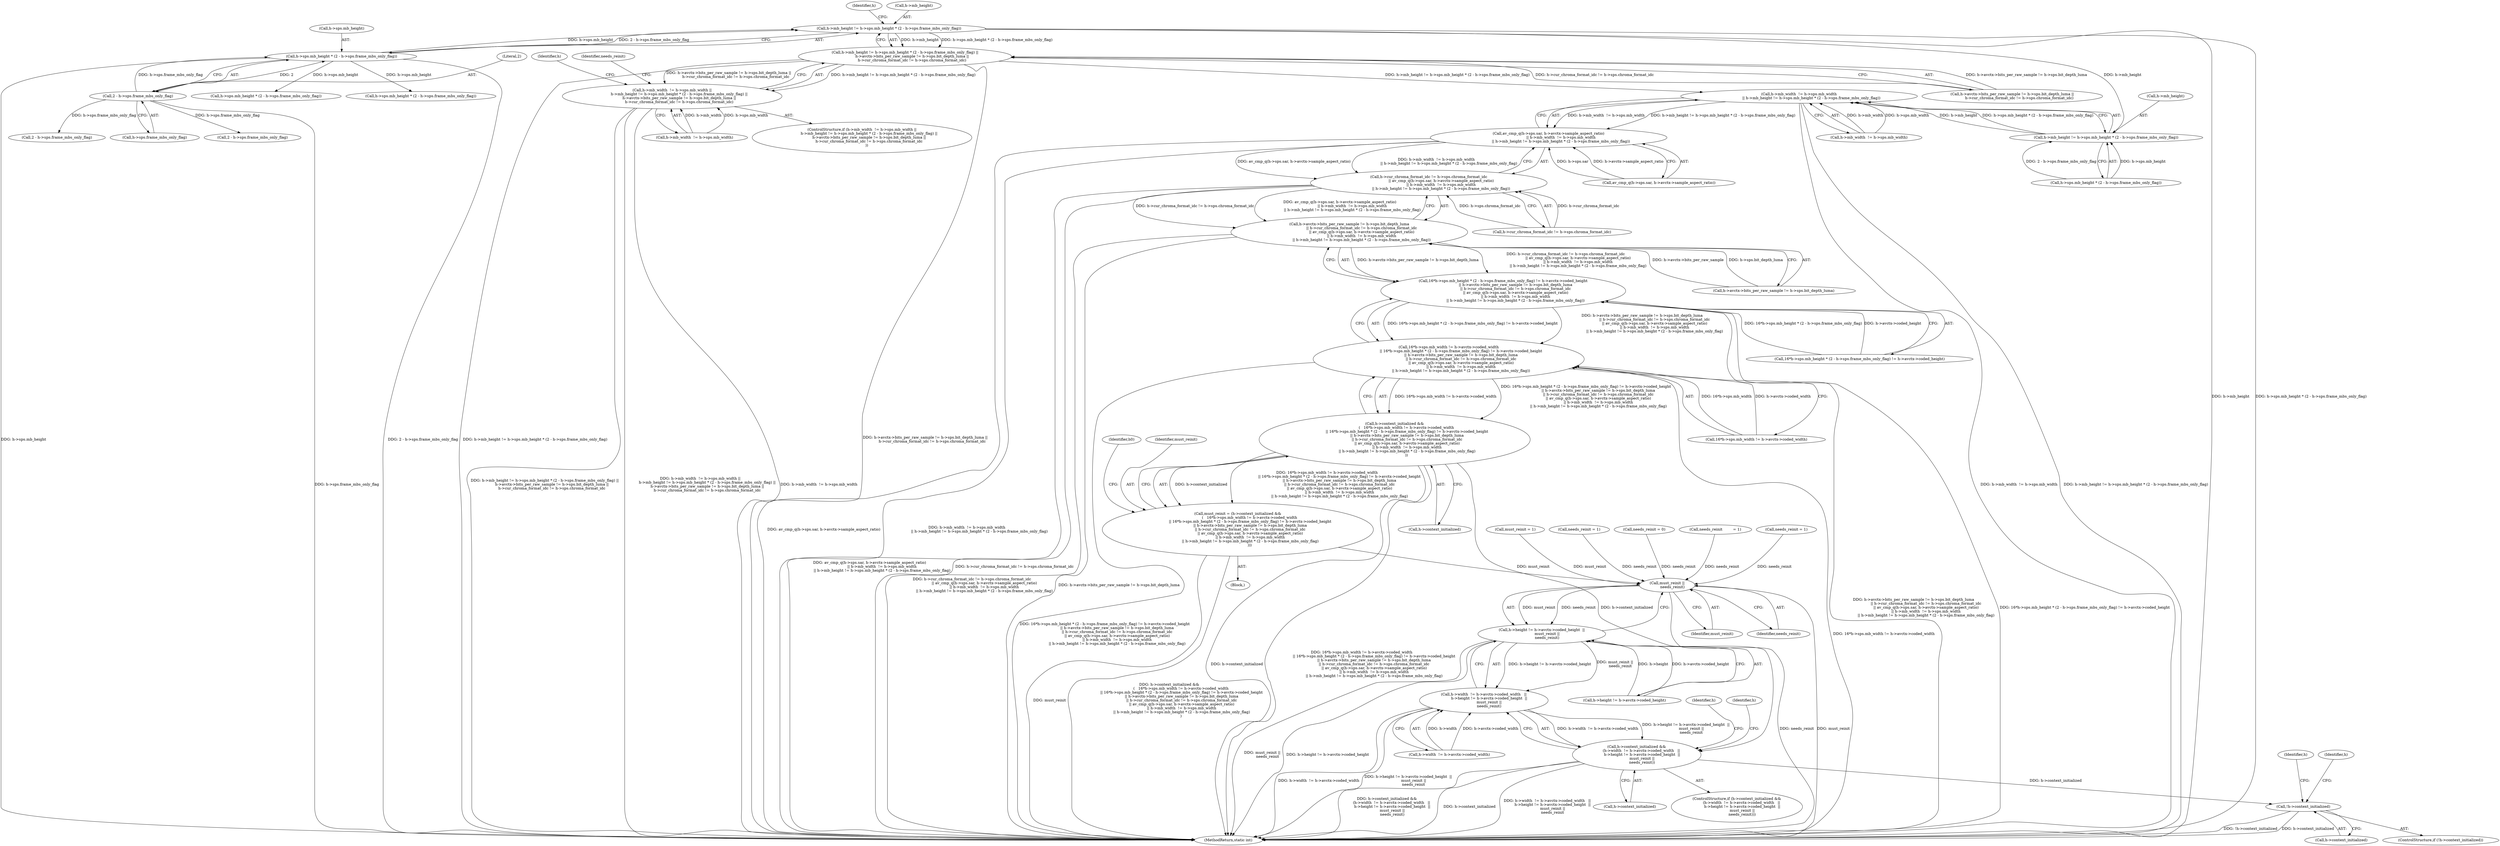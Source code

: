 digraph "0_FFmpeg_29ffeef5e73b8f41ff3a3f2242d356759c66f91f@pointer" {
"1000408" [label="(Call,h->mb_height != h->sps.mb_height * (2 - h->sps.frame_mbs_only_flag))"];
"1000412" [label="(Call,h->sps.mb_height * (2 - h->sps.frame_mbs_only_flag))"];
"1000418" [label="(Call,2 - h->sps.frame_mbs_only_flag)"];
"1000407" [label="(Call,h->mb_height != h->sps.mb_height * (2 - h->sps.frame_mbs_only_flag) ||\n            h->avctx->bits_per_raw_sample != h->sps.bit_depth_luma ||\n            h->cur_chroma_format_idc != h->sps.chroma_format_idc)"];
"1000397" [label="(Call,h->mb_width  != h->sps.mb_width ||\n            h->mb_height != h->sps.mb_height * (2 - h->sps.frame_mbs_only_flag) ||\n            h->avctx->bits_per_raw_sample != h->sps.bit_depth_luma ||\n            h->cur_chroma_format_idc != h->sps.chroma_format_idc)"];
"1000609" [label="(Call,h->mb_width  != h->sps.mb_width\n                     || h->mb_height != h->sps.mb_height * (2 - h->sps.frame_mbs_only_flag))"];
"1000597" [label="(Call,av_cmp_q(h->sps.sar, h->avctx->sample_aspect_ratio)\n                     || h->mb_width  != h->sps.mb_width\n                     || h->mb_height != h->sps.mb_height * (2 - h->sps.frame_mbs_only_flag))"];
"1000587" [label="(Call,h->cur_chroma_format_idc != h->sps.chroma_format_idc\n                     || av_cmp_q(h->sps.sar, h->avctx->sample_aspect_ratio)\n                     || h->mb_width  != h->sps.mb_width\n                     || h->mb_height != h->sps.mb_height * (2 - h->sps.frame_mbs_only_flag))"];
"1000575" [label="(Call,h->avctx->bits_per_raw_sample != h->sps.bit_depth_luma\n                     || h->cur_chroma_format_idc != h->sps.chroma_format_idc\n                     || av_cmp_q(h->sps.sar, h->avctx->sample_aspect_ratio)\n                     || h->mb_width  != h->sps.mb_width\n                     || h->mb_height != h->sps.mb_height * (2 - h->sps.frame_mbs_only_flag))"];
"1000553" [label="(Call,16*h->sps.mb_height * (2 - h->sps.frame_mbs_only_flag) != h->avctx->coded_height\n                     || h->avctx->bits_per_raw_sample != h->sps.bit_depth_luma\n                     || h->cur_chroma_format_idc != h->sps.chroma_format_idc\n                     || av_cmp_q(h->sps.sar, h->avctx->sample_aspect_ratio)\n                     || h->mb_width  != h->sps.mb_width\n                     || h->mb_height != h->sps.mb_height * (2 - h->sps.frame_mbs_only_flag))"];
"1000539" [label="(Call,16*h->sps.mb_width != h->avctx->coded_width\n                     || 16*h->sps.mb_height * (2 - h->sps.frame_mbs_only_flag) != h->avctx->coded_height\n                     || h->avctx->bits_per_raw_sample != h->sps.bit_depth_luma\n                     || h->cur_chroma_format_idc != h->sps.chroma_format_idc\n                     || av_cmp_q(h->sps.sar, h->avctx->sample_aspect_ratio)\n                     || h->mb_width  != h->sps.mb_width\n                     || h->mb_height != h->sps.mb_height * (2 - h->sps.frame_mbs_only_flag))"];
"1000535" [label="(Call,h->context_initialized &&\n                    (   16*h->sps.mb_width != h->avctx->coded_width\n                     || 16*h->sps.mb_height * (2 - h->sps.frame_mbs_only_flag) != h->avctx->coded_height\n                     || h->avctx->bits_per_raw_sample != h->sps.bit_depth_luma\n                     || h->cur_chroma_format_idc != h->sps.chroma_format_idc\n                     || av_cmp_q(h->sps.sar, h->avctx->sample_aspect_ratio)\n                     || h->mb_width  != h->sps.mb_width\n                     || h->mb_height != h->sps.mb_height * (2 - h->sps.frame_mbs_only_flag)\n                    ))"];
"1000533" [label="(Call,must_reinit = (h->context_initialized &&\n                    (   16*h->sps.mb_width != h->avctx->coded_width\n                     || 16*h->sps.mb_height * (2 - h->sps.frame_mbs_only_flag) != h->avctx->coded_height\n                     || h->avctx->bits_per_raw_sample != h->sps.bit_depth_luma\n                     || h->cur_chroma_format_idc != h->sps.chroma_format_idc\n                     || av_cmp_q(h->sps.sar, h->avctx->sample_aspect_ratio)\n                     || h->mb_width  != h->sps.mb_width\n                     || h->mb_height != h->sps.mb_height * (2 - h->sps.frame_mbs_only_flag)\n                    )))"];
"1000846" [label="(Call,must_reinit ||\n         needs_reinit)"];
"1000836" [label="(Call,h->height != h->avctx->coded_height  ||\n         must_reinit ||\n         needs_reinit)"];
"1000826" [label="(Call,h->width  != h->avctx->coded_width   ||\n         h->height != h->avctx->coded_height  ||\n         must_reinit ||\n         needs_reinit)"];
"1000822" [label="(Call,h->context_initialized &&\n        (h->width  != h->avctx->coded_width   ||\n         h->height != h->avctx->coded_height  ||\n         must_reinit ||\n         needs_reinit))"];
"1000923" [label="(Call,!h->context_initialized)"];
"1000619" [label="(Call,h->mb_height != h->sps.mb_height * (2 - h->sps.frame_mbs_only_flag))"];
"1000425" [label="(Call,h->avctx->bits_per_raw_sample != h->sps.bit_depth_luma ||\n            h->cur_chroma_format_idc != h->sps.chroma_format_idc)"];
"1000646" [label="(Call,must_reinit = 1)"];
"1000597" [label="(Call,av_cmp_q(h->sps.sar, h->avctx->sample_aspect_ratio)\n                     || h->mb_width  != h->sps.mb_width\n                     || h->mb_height != h->sps.mb_height * (2 - h->sps.frame_mbs_only_flag))"];
"1000848" [label="(Identifier,needs_reinit)"];
"1000563" [label="(Call,2 - h->sps.frame_mbs_only_flag)"];
"1000923" [label="(Call,!h->context_initialized)"];
"1000413" [label="(Call,h->sps.mb_height)"];
"1000588" [label="(Call,h->cur_chroma_format_idc != h->sps.chroma_format_idc)"];
"1000418" [label="(Call,2 - h->sps.frame_mbs_only_flag)"];
"1000557" [label="(Call,h->sps.mb_height * (2 - h->sps.frame_mbs_only_flag))"];
"1000640" [label="(Identifier,h0)"];
"1000610" [label="(Call,h->mb_width  != h->sps.mb_width)"];
"1000846" [label="(Call,must_reinit ||\n         needs_reinit)"];
"1000535" [label="(Call,h->context_initialized &&\n                    (   16*h->sps.mb_width != h->avctx->coded_width\n                     || 16*h->sps.mb_height * (2 - h->sps.frame_mbs_only_flag) != h->avctx->coded_height\n                     || h->avctx->bits_per_raw_sample != h->sps.bit_depth_luma\n                     || h->cur_chroma_format_idc != h->sps.chroma_format_idc\n                     || av_cmp_q(h->sps.sar, h->avctx->sample_aspect_ratio)\n                     || h->mb_width  != h->sps.mb_width\n                     || h->mb_height != h->sps.mb_height * (2 - h->sps.frame_mbs_only_flag)\n                    ))"];
"1000847" [label="(Identifier,must_reinit)"];
"1000623" [label="(Call,h->sps.mb_height * (2 - h->sps.frame_mbs_only_flag))"];
"1000536" [label="(Call,h->context_initialized)"];
"1000429" [label="(Identifier,h)"];
"1000412" [label="(Call,h->sps.mb_height * (2 - h->sps.frame_mbs_only_flag))"];
"1000553" [label="(Call,16*h->sps.mb_height * (2 - h->sps.frame_mbs_only_flag) != h->avctx->coded_height\n                     || h->avctx->bits_per_raw_sample != h->sps.bit_depth_luma\n                     || h->cur_chroma_format_idc != h->sps.chroma_format_idc\n                     || av_cmp_q(h->sps.sar, h->avctx->sample_aspect_ratio)\n                     || h->mb_width  != h->sps.mb_width\n                     || h->mb_height != h->sps.mb_height * (2 - h->sps.frame_mbs_only_flag))"];
"1000554" [label="(Call,16*h->sps.mb_height * (2 - h->sps.frame_mbs_only_flag) != h->avctx->coded_height)"];
"1000539" [label="(Call,16*h->sps.mb_width != h->avctx->coded_width\n                     || 16*h->sps.mb_height * (2 - h->sps.frame_mbs_only_flag) != h->avctx->coded_height\n                     || h->avctx->bits_per_raw_sample != h->sps.bit_depth_luma\n                     || h->cur_chroma_format_idc != h->sps.chroma_format_idc\n                     || av_cmp_q(h->sps.sar, h->avctx->sample_aspect_ratio)\n                     || h->mb_width  != h->sps.mb_width\n                     || h->mb_height != h->sps.mb_height * (2 - h->sps.frame_mbs_only_flag))"];
"1000598" [label="(Call,av_cmp_q(h->sps.sar, h->avctx->sample_aspect_ratio))"];
"1000922" [label="(ControlStructure,if (!h->context_initialized))"];
"1000407" [label="(Call,h->mb_height != h->sps.mb_height * (2 - h->sps.frame_mbs_only_flag) ||\n            h->avctx->bits_per_raw_sample != h->sps.bit_depth_luma ||\n            h->cur_chroma_format_idc != h->sps.chroma_format_idc)"];
"1000575" [label="(Call,h->avctx->bits_per_raw_sample != h->sps.bit_depth_luma\n                     || h->cur_chroma_format_idc != h->sps.chroma_format_idc\n                     || av_cmp_q(h->sps.sar, h->avctx->sample_aspect_ratio)\n                     || h->mb_width  != h->sps.mb_width\n                     || h->mb_height != h->sps.mb_height * (2 - h->sps.frame_mbs_only_flag))"];
"1000420" [label="(Call,h->sps.frame_mbs_only_flag)"];
"1000619" [label="(Call,h->mb_height != h->sps.mb_height * (2 - h->sps.frame_mbs_only_flag))"];
"1000419" [label="(Literal,2)"];
"1000609" [label="(Call,h->mb_width  != h->sps.mb_width\n                     || h->mb_height != h->sps.mb_height * (2 - h->sps.frame_mbs_only_flag))"];
"1000823" [label="(Call,h->context_initialized)"];
"1000397" [label="(Call,h->mb_width  != h->sps.mb_width ||\n            h->mb_height != h->sps.mb_height * (2 - h->sps.frame_mbs_only_flag) ||\n            h->avctx->bits_per_raw_sample != h->sps.bit_depth_luma ||\n            h->cur_chroma_format_idc != h->sps.chroma_format_idc)"];
"1003426" [label="(MethodReturn,static int)"];
"1000785" [label="(Call,needs_reinit = 1)"];
"1000533" [label="(Call,must_reinit = (h->context_initialized &&\n                    (   16*h->sps.mb_width != h->avctx->coded_width\n                     || 16*h->sps.mb_height * (2 - h->sps.frame_mbs_only_flag) != h->avctx->coded_height\n                     || h->avctx->bits_per_raw_sample != h->sps.bit_depth_luma\n                     || h->cur_chroma_format_idc != h->sps.chroma_format_idc\n                     || av_cmp_q(h->sps.sar, h->avctx->sample_aspect_ratio)\n                     || h->mb_width  != h->sps.mb_width\n                     || h->mb_height != h->sps.mb_height * (2 - h->sps.frame_mbs_only_flag)\n                    )))"];
"1000925" [label="(Identifier,h)"];
"1000662" [label="(Call,h->sps.mb_height * (2 - h->sps.frame_mbs_only_flag))"];
"1000924" [label="(Call,h->context_initialized)"];
"1000139" [label="(Call,needs_reinit = 0)"];
"1000540" [label="(Call,16*h->sps.mb_width != h->avctx->coded_width)"];
"1000620" [label="(Call,h->mb_height)"];
"1000127" [label="(Block,)"];
"1000978" [label="(Identifier,h)"];
"1000587" [label="(Call,h->cur_chroma_format_idc != h->sps.chroma_format_idc\n                     || av_cmp_q(h->sps.sar, h->avctx->sample_aspect_ratio)\n                     || h->mb_width  != h->sps.mb_width\n                     || h->mb_height != h->sps.mb_height * (2 - h->sps.frame_mbs_only_flag))"];
"1000408" [label="(Call,h->mb_height != h->sps.mb_height * (2 - h->sps.frame_mbs_only_flag))"];
"1000826" [label="(Call,h->width  != h->avctx->coded_width   ||\n         h->height != h->avctx->coded_height  ||\n         must_reinit ||\n         needs_reinit)"];
"1000827" [label="(Call,h->width  != h->avctx->coded_width)"];
"1000398" [label="(Call,h->mb_width  != h->sps.mb_width)"];
"1000447" [label="(Identifier,needs_reinit)"];
"1000837" [label="(Call,h->height != h->avctx->coded_height)"];
"1000668" [label="(Call,2 - h->sps.frame_mbs_only_flag)"];
"1000576" [label="(Call,h->avctx->bits_per_raw_sample != h->sps.bit_depth_luma)"];
"1000534" [label="(Identifier,must_reinit)"];
"1000488" [label="(Call,needs_reinit         = 1)"];
"1000821" [label="(ControlStructure,if (h->context_initialized &&\n        (h->width  != h->avctx->coded_width   ||\n         h->height != h->avctx->coded_height  ||\n         must_reinit ||\n         needs_reinit)))"];
"1000852" [label="(Identifier,h)"];
"1000396" [label="(ControlStructure,if (h->mb_width  != h->sps.mb_width ||\n            h->mb_height != h->sps.mb_height * (2 - h->sps.frame_mbs_only_flag) ||\n            h->avctx->bits_per_raw_sample != h->sps.bit_depth_luma ||\n            h->cur_chroma_format_idc != h->sps.chroma_format_idc\n        ))"];
"1000446" [label="(Call,needs_reinit = 1)"];
"1000409" [label="(Call,h->mb_height)"];
"1000822" [label="(Call,h->context_initialized &&\n        (h->width  != h->avctx->coded_width   ||\n         h->height != h->avctx->coded_height  ||\n         must_reinit ||\n         needs_reinit))"];
"1000930" [label="(Identifier,h)"];
"1000836" [label="(Call,h->height != h->avctx->coded_height  ||\n         must_reinit ||\n         needs_reinit)"];
"1000453" [label="(Identifier,h)"];
"1000408" -> "1000407"  [label="AST: "];
"1000408" -> "1000412"  [label="CFG: "];
"1000409" -> "1000408"  [label="AST: "];
"1000412" -> "1000408"  [label="AST: "];
"1000429" -> "1000408"  [label="CFG: "];
"1000407" -> "1000408"  [label="CFG: "];
"1000408" -> "1003426"  [label="DDG: h->mb_height"];
"1000408" -> "1003426"  [label="DDG: h->sps.mb_height * (2 - h->sps.frame_mbs_only_flag)"];
"1000408" -> "1000407"  [label="DDG: h->mb_height"];
"1000408" -> "1000407"  [label="DDG: h->sps.mb_height * (2 - h->sps.frame_mbs_only_flag)"];
"1000412" -> "1000408"  [label="DDG: h->sps.mb_height"];
"1000412" -> "1000408"  [label="DDG: 2 - h->sps.frame_mbs_only_flag"];
"1000408" -> "1000619"  [label="DDG: h->mb_height"];
"1000412" -> "1000418"  [label="CFG: "];
"1000413" -> "1000412"  [label="AST: "];
"1000418" -> "1000412"  [label="AST: "];
"1000412" -> "1003426"  [label="DDG: h->sps.mb_height"];
"1000412" -> "1003426"  [label="DDG: 2 - h->sps.frame_mbs_only_flag"];
"1000418" -> "1000412"  [label="DDG: 2"];
"1000418" -> "1000412"  [label="DDG: h->sps.frame_mbs_only_flag"];
"1000412" -> "1000557"  [label="DDG: h->sps.mb_height"];
"1000412" -> "1000662"  [label="DDG: h->sps.mb_height"];
"1000418" -> "1000420"  [label="CFG: "];
"1000419" -> "1000418"  [label="AST: "];
"1000420" -> "1000418"  [label="AST: "];
"1000418" -> "1003426"  [label="DDG: h->sps.frame_mbs_only_flag"];
"1000418" -> "1000563"  [label="DDG: h->sps.frame_mbs_only_flag"];
"1000418" -> "1000668"  [label="DDG: h->sps.frame_mbs_only_flag"];
"1000407" -> "1000397"  [label="AST: "];
"1000407" -> "1000425"  [label="CFG: "];
"1000425" -> "1000407"  [label="AST: "];
"1000397" -> "1000407"  [label="CFG: "];
"1000407" -> "1003426"  [label="DDG: h->mb_height != h->sps.mb_height * (2 - h->sps.frame_mbs_only_flag)"];
"1000407" -> "1003426"  [label="DDG: h->avctx->bits_per_raw_sample != h->sps.bit_depth_luma ||\n            h->cur_chroma_format_idc != h->sps.chroma_format_idc"];
"1000407" -> "1000397"  [label="DDG: h->mb_height != h->sps.mb_height * (2 - h->sps.frame_mbs_only_flag)"];
"1000407" -> "1000397"  [label="DDG: h->avctx->bits_per_raw_sample != h->sps.bit_depth_luma ||\n            h->cur_chroma_format_idc != h->sps.chroma_format_idc"];
"1000425" -> "1000407"  [label="DDG: h->avctx->bits_per_raw_sample != h->sps.bit_depth_luma"];
"1000425" -> "1000407"  [label="DDG: h->cur_chroma_format_idc != h->sps.chroma_format_idc"];
"1000407" -> "1000609"  [label="DDG: h->mb_height != h->sps.mb_height * (2 - h->sps.frame_mbs_only_flag)"];
"1000397" -> "1000396"  [label="AST: "];
"1000397" -> "1000398"  [label="CFG: "];
"1000398" -> "1000397"  [label="AST: "];
"1000447" -> "1000397"  [label="CFG: "];
"1000453" -> "1000397"  [label="CFG: "];
"1000397" -> "1003426"  [label="DDG: h->mb_width  != h->sps.mb_width ||\n            h->mb_height != h->sps.mb_height * (2 - h->sps.frame_mbs_only_flag) ||\n            h->avctx->bits_per_raw_sample != h->sps.bit_depth_luma ||\n            h->cur_chroma_format_idc != h->sps.chroma_format_idc"];
"1000397" -> "1003426"  [label="DDG: h->mb_width  != h->sps.mb_width"];
"1000397" -> "1003426"  [label="DDG: h->mb_height != h->sps.mb_height * (2 - h->sps.frame_mbs_only_flag) ||\n            h->avctx->bits_per_raw_sample != h->sps.bit_depth_luma ||\n            h->cur_chroma_format_idc != h->sps.chroma_format_idc"];
"1000398" -> "1000397"  [label="DDG: h->mb_width"];
"1000398" -> "1000397"  [label="DDG: h->sps.mb_width"];
"1000609" -> "1000597"  [label="AST: "];
"1000609" -> "1000610"  [label="CFG: "];
"1000609" -> "1000619"  [label="CFG: "];
"1000610" -> "1000609"  [label="AST: "];
"1000619" -> "1000609"  [label="AST: "];
"1000597" -> "1000609"  [label="CFG: "];
"1000609" -> "1003426"  [label="DDG: h->mb_width  != h->sps.mb_width"];
"1000609" -> "1003426"  [label="DDG: h->mb_height != h->sps.mb_height * (2 - h->sps.frame_mbs_only_flag)"];
"1000609" -> "1000597"  [label="DDG: h->mb_width  != h->sps.mb_width"];
"1000609" -> "1000597"  [label="DDG: h->mb_height != h->sps.mb_height * (2 - h->sps.frame_mbs_only_flag)"];
"1000610" -> "1000609"  [label="DDG: h->mb_width"];
"1000610" -> "1000609"  [label="DDG: h->sps.mb_width"];
"1000619" -> "1000609"  [label="DDG: h->mb_height"];
"1000619" -> "1000609"  [label="DDG: h->sps.mb_height * (2 - h->sps.frame_mbs_only_flag)"];
"1000597" -> "1000587"  [label="AST: "];
"1000597" -> "1000598"  [label="CFG: "];
"1000598" -> "1000597"  [label="AST: "];
"1000587" -> "1000597"  [label="CFG: "];
"1000597" -> "1003426"  [label="DDG: av_cmp_q(h->sps.sar, h->avctx->sample_aspect_ratio)"];
"1000597" -> "1003426"  [label="DDG: h->mb_width  != h->sps.mb_width\n                     || h->mb_height != h->sps.mb_height * (2 - h->sps.frame_mbs_only_flag)"];
"1000597" -> "1000587"  [label="DDG: av_cmp_q(h->sps.sar, h->avctx->sample_aspect_ratio)"];
"1000597" -> "1000587"  [label="DDG: h->mb_width  != h->sps.mb_width\n                     || h->mb_height != h->sps.mb_height * (2 - h->sps.frame_mbs_only_flag)"];
"1000598" -> "1000597"  [label="DDG: h->sps.sar"];
"1000598" -> "1000597"  [label="DDG: h->avctx->sample_aspect_ratio"];
"1000587" -> "1000575"  [label="AST: "];
"1000587" -> "1000588"  [label="CFG: "];
"1000588" -> "1000587"  [label="AST: "];
"1000575" -> "1000587"  [label="CFG: "];
"1000587" -> "1003426"  [label="DDG: av_cmp_q(h->sps.sar, h->avctx->sample_aspect_ratio)\n                     || h->mb_width  != h->sps.mb_width\n                     || h->mb_height != h->sps.mb_height * (2 - h->sps.frame_mbs_only_flag)"];
"1000587" -> "1003426"  [label="DDG: h->cur_chroma_format_idc != h->sps.chroma_format_idc"];
"1000587" -> "1000575"  [label="DDG: h->cur_chroma_format_idc != h->sps.chroma_format_idc"];
"1000587" -> "1000575"  [label="DDG: av_cmp_q(h->sps.sar, h->avctx->sample_aspect_ratio)\n                     || h->mb_width  != h->sps.mb_width\n                     || h->mb_height != h->sps.mb_height * (2 - h->sps.frame_mbs_only_flag)"];
"1000588" -> "1000587"  [label="DDG: h->cur_chroma_format_idc"];
"1000588" -> "1000587"  [label="DDG: h->sps.chroma_format_idc"];
"1000575" -> "1000553"  [label="AST: "];
"1000575" -> "1000576"  [label="CFG: "];
"1000576" -> "1000575"  [label="AST: "];
"1000553" -> "1000575"  [label="CFG: "];
"1000575" -> "1003426"  [label="DDG: h->cur_chroma_format_idc != h->sps.chroma_format_idc\n                     || av_cmp_q(h->sps.sar, h->avctx->sample_aspect_ratio)\n                     || h->mb_width  != h->sps.mb_width\n                     || h->mb_height != h->sps.mb_height * (2 - h->sps.frame_mbs_only_flag)"];
"1000575" -> "1003426"  [label="DDG: h->avctx->bits_per_raw_sample != h->sps.bit_depth_luma"];
"1000575" -> "1000553"  [label="DDG: h->avctx->bits_per_raw_sample != h->sps.bit_depth_luma"];
"1000575" -> "1000553"  [label="DDG: h->cur_chroma_format_idc != h->sps.chroma_format_idc\n                     || av_cmp_q(h->sps.sar, h->avctx->sample_aspect_ratio)\n                     || h->mb_width  != h->sps.mb_width\n                     || h->mb_height != h->sps.mb_height * (2 - h->sps.frame_mbs_only_flag)"];
"1000576" -> "1000575"  [label="DDG: h->avctx->bits_per_raw_sample"];
"1000576" -> "1000575"  [label="DDG: h->sps.bit_depth_luma"];
"1000553" -> "1000539"  [label="AST: "];
"1000553" -> "1000554"  [label="CFG: "];
"1000554" -> "1000553"  [label="AST: "];
"1000539" -> "1000553"  [label="CFG: "];
"1000553" -> "1003426"  [label="DDG: h->avctx->bits_per_raw_sample != h->sps.bit_depth_luma\n                     || h->cur_chroma_format_idc != h->sps.chroma_format_idc\n                     || av_cmp_q(h->sps.sar, h->avctx->sample_aspect_ratio)\n                     || h->mb_width  != h->sps.mb_width\n                     || h->mb_height != h->sps.mb_height * (2 - h->sps.frame_mbs_only_flag)"];
"1000553" -> "1003426"  [label="DDG: 16*h->sps.mb_height * (2 - h->sps.frame_mbs_only_flag) != h->avctx->coded_height"];
"1000553" -> "1000539"  [label="DDG: 16*h->sps.mb_height * (2 - h->sps.frame_mbs_only_flag) != h->avctx->coded_height"];
"1000553" -> "1000539"  [label="DDG: h->avctx->bits_per_raw_sample != h->sps.bit_depth_luma\n                     || h->cur_chroma_format_idc != h->sps.chroma_format_idc\n                     || av_cmp_q(h->sps.sar, h->avctx->sample_aspect_ratio)\n                     || h->mb_width  != h->sps.mb_width\n                     || h->mb_height != h->sps.mb_height * (2 - h->sps.frame_mbs_only_flag)"];
"1000554" -> "1000553"  [label="DDG: 16*h->sps.mb_height * (2 - h->sps.frame_mbs_only_flag)"];
"1000554" -> "1000553"  [label="DDG: h->avctx->coded_height"];
"1000539" -> "1000535"  [label="AST: "];
"1000539" -> "1000540"  [label="CFG: "];
"1000540" -> "1000539"  [label="AST: "];
"1000535" -> "1000539"  [label="CFG: "];
"1000539" -> "1003426"  [label="DDG: 16*h->sps.mb_width != h->avctx->coded_width"];
"1000539" -> "1003426"  [label="DDG: 16*h->sps.mb_height * (2 - h->sps.frame_mbs_only_flag) != h->avctx->coded_height\n                     || h->avctx->bits_per_raw_sample != h->sps.bit_depth_luma\n                     || h->cur_chroma_format_idc != h->sps.chroma_format_idc\n                     || av_cmp_q(h->sps.sar, h->avctx->sample_aspect_ratio)\n                     || h->mb_width  != h->sps.mb_width\n                     || h->mb_height != h->sps.mb_height * (2 - h->sps.frame_mbs_only_flag)"];
"1000539" -> "1000535"  [label="DDG: 16*h->sps.mb_width != h->avctx->coded_width"];
"1000539" -> "1000535"  [label="DDG: 16*h->sps.mb_height * (2 - h->sps.frame_mbs_only_flag) != h->avctx->coded_height\n                     || h->avctx->bits_per_raw_sample != h->sps.bit_depth_luma\n                     || h->cur_chroma_format_idc != h->sps.chroma_format_idc\n                     || av_cmp_q(h->sps.sar, h->avctx->sample_aspect_ratio)\n                     || h->mb_width  != h->sps.mb_width\n                     || h->mb_height != h->sps.mb_height * (2 - h->sps.frame_mbs_only_flag)"];
"1000540" -> "1000539"  [label="DDG: 16*h->sps.mb_width"];
"1000540" -> "1000539"  [label="DDG: h->avctx->coded_width"];
"1000535" -> "1000533"  [label="AST: "];
"1000535" -> "1000536"  [label="CFG: "];
"1000536" -> "1000535"  [label="AST: "];
"1000533" -> "1000535"  [label="CFG: "];
"1000535" -> "1003426"  [label="DDG: h->context_initialized"];
"1000535" -> "1003426"  [label="DDG: 16*h->sps.mb_width != h->avctx->coded_width\n                     || 16*h->sps.mb_height * (2 - h->sps.frame_mbs_only_flag) != h->avctx->coded_height\n                     || h->avctx->bits_per_raw_sample != h->sps.bit_depth_luma\n                     || h->cur_chroma_format_idc != h->sps.chroma_format_idc\n                     || av_cmp_q(h->sps.sar, h->avctx->sample_aspect_ratio)\n                     || h->mb_width  != h->sps.mb_width\n                     || h->mb_height != h->sps.mb_height * (2 - h->sps.frame_mbs_only_flag)"];
"1000535" -> "1000533"  [label="DDG: h->context_initialized"];
"1000535" -> "1000533"  [label="DDG: 16*h->sps.mb_width != h->avctx->coded_width\n                     || 16*h->sps.mb_height * (2 - h->sps.frame_mbs_only_flag) != h->avctx->coded_height\n                     || h->avctx->bits_per_raw_sample != h->sps.bit_depth_luma\n                     || h->cur_chroma_format_idc != h->sps.chroma_format_idc\n                     || av_cmp_q(h->sps.sar, h->avctx->sample_aspect_ratio)\n                     || h->mb_width  != h->sps.mb_width\n                     || h->mb_height != h->sps.mb_height * (2 - h->sps.frame_mbs_only_flag)"];
"1000535" -> "1000822"  [label="DDG: h->context_initialized"];
"1000533" -> "1000127"  [label="AST: "];
"1000534" -> "1000533"  [label="AST: "];
"1000640" -> "1000533"  [label="CFG: "];
"1000533" -> "1003426"  [label="DDG: must_reinit"];
"1000533" -> "1003426"  [label="DDG: h->context_initialized &&\n                    (   16*h->sps.mb_width != h->avctx->coded_width\n                     || 16*h->sps.mb_height * (2 - h->sps.frame_mbs_only_flag) != h->avctx->coded_height\n                     || h->avctx->bits_per_raw_sample != h->sps.bit_depth_luma\n                     || h->cur_chroma_format_idc != h->sps.chroma_format_idc\n                     || av_cmp_q(h->sps.sar, h->avctx->sample_aspect_ratio)\n                     || h->mb_width  != h->sps.mb_width\n                     || h->mb_height != h->sps.mb_height * (2 - h->sps.frame_mbs_only_flag)\n                    )"];
"1000533" -> "1000846"  [label="DDG: must_reinit"];
"1000846" -> "1000836"  [label="AST: "];
"1000846" -> "1000847"  [label="CFG: "];
"1000846" -> "1000848"  [label="CFG: "];
"1000847" -> "1000846"  [label="AST: "];
"1000848" -> "1000846"  [label="AST: "];
"1000836" -> "1000846"  [label="CFG: "];
"1000846" -> "1003426"  [label="DDG: needs_reinit"];
"1000846" -> "1003426"  [label="DDG: must_reinit"];
"1000846" -> "1000836"  [label="DDG: must_reinit"];
"1000846" -> "1000836"  [label="DDG: needs_reinit"];
"1000646" -> "1000846"  [label="DDG: must_reinit"];
"1000488" -> "1000846"  [label="DDG: needs_reinit"];
"1000139" -> "1000846"  [label="DDG: needs_reinit"];
"1000785" -> "1000846"  [label="DDG: needs_reinit"];
"1000446" -> "1000846"  [label="DDG: needs_reinit"];
"1000836" -> "1000826"  [label="AST: "];
"1000836" -> "1000837"  [label="CFG: "];
"1000837" -> "1000836"  [label="AST: "];
"1000826" -> "1000836"  [label="CFG: "];
"1000836" -> "1003426"  [label="DDG: must_reinit ||\n         needs_reinit"];
"1000836" -> "1003426"  [label="DDG: h->height != h->avctx->coded_height"];
"1000836" -> "1000826"  [label="DDG: h->height != h->avctx->coded_height"];
"1000836" -> "1000826"  [label="DDG: must_reinit ||\n         needs_reinit"];
"1000837" -> "1000836"  [label="DDG: h->height"];
"1000837" -> "1000836"  [label="DDG: h->avctx->coded_height"];
"1000826" -> "1000822"  [label="AST: "];
"1000826" -> "1000827"  [label="CFG: "];
"1000827" -> "1000826"  [label="AST: "];
"1000822" -> "1000826"  [label="CFG: "];
"1000826" -> "1003426"  [label="DDG: h->width  != h->avctx->coded_width"];
"1000826" -> "1003426"  [label="DDG: h->height != h->avctx->coded_height  ||\n         must_reinit ||\n         needs_reinit"];
"1000826" -> "1000822"  [label="DDG: h->width  != h->avctx->coded_width"];
"1000826" -> "1000822"  [label="DDG: h->height != h->avctx->coded_height  ||\n         must_reinit ||\n         needs_reinit"];
"1000827" -> "1000826"  [label="DDG: h->width"];
"1000827" -> "1000826"  [label="DDG: h->avctx->coded_width"];
"1000822" -> "1000821"  [label="AST: "];
"1000822" -> "1000823"  [label="CFG: "];
"1000823" -> "1000822"  [label="AST: "];
"1000852" -> "1000822"  [label="CFG: "];
"1000925" -> "1000822"  [label="CFG: "];
"1000822" -> "1003426"  [label="DDG: h->context_initialized"];
"1000822" -> "1003426"  [label="DDG: h->width  != h->avctx->coded_width   ||\n         h->height != h->avctx->coded_height  ||\n         must_reinit ||\n         needs_reinit"];
"1000822" -> "1003426"  [label="DDG: h->context_initialized &&\n        (h->width  != h->avctx->coded_width   ||\n         h->height != h->avctx->coded_height  ||\n         must_reinit ||\n         needs_reinit)"];
"1000822" -> "1000923"  [label="DDG: h->context_initialized"];
"1000923" -> "1000922"  [label="AST: "];
"1000923" -> "1000924"  [label="CFG: "];
"1000924" -> "1000923"  [label="AST: "];
"1000930" -> "1000923"  [label="CFG: "];
"1000978" -> "1000923"  [label="CFG: "];
"1000923" -> "1003426"  [label="DDG: !h->context_initialized"];
"1000923" -> "1003426"  [label="DDG: h->context_initialized"];
"1000619" -> "1000623"  [label="CFG: "];
"1000620" -> "1000619"  [label="AST: "];
"1000623" -> "1000619"  [label="AST: "];
"1000623" -> "1000619"  [label="DDG: h->sps.mb_height"];
"1000623" -> "1000619"  [label="DDG: 2 - h->sps.frame_mbs_only_flag"];
}
